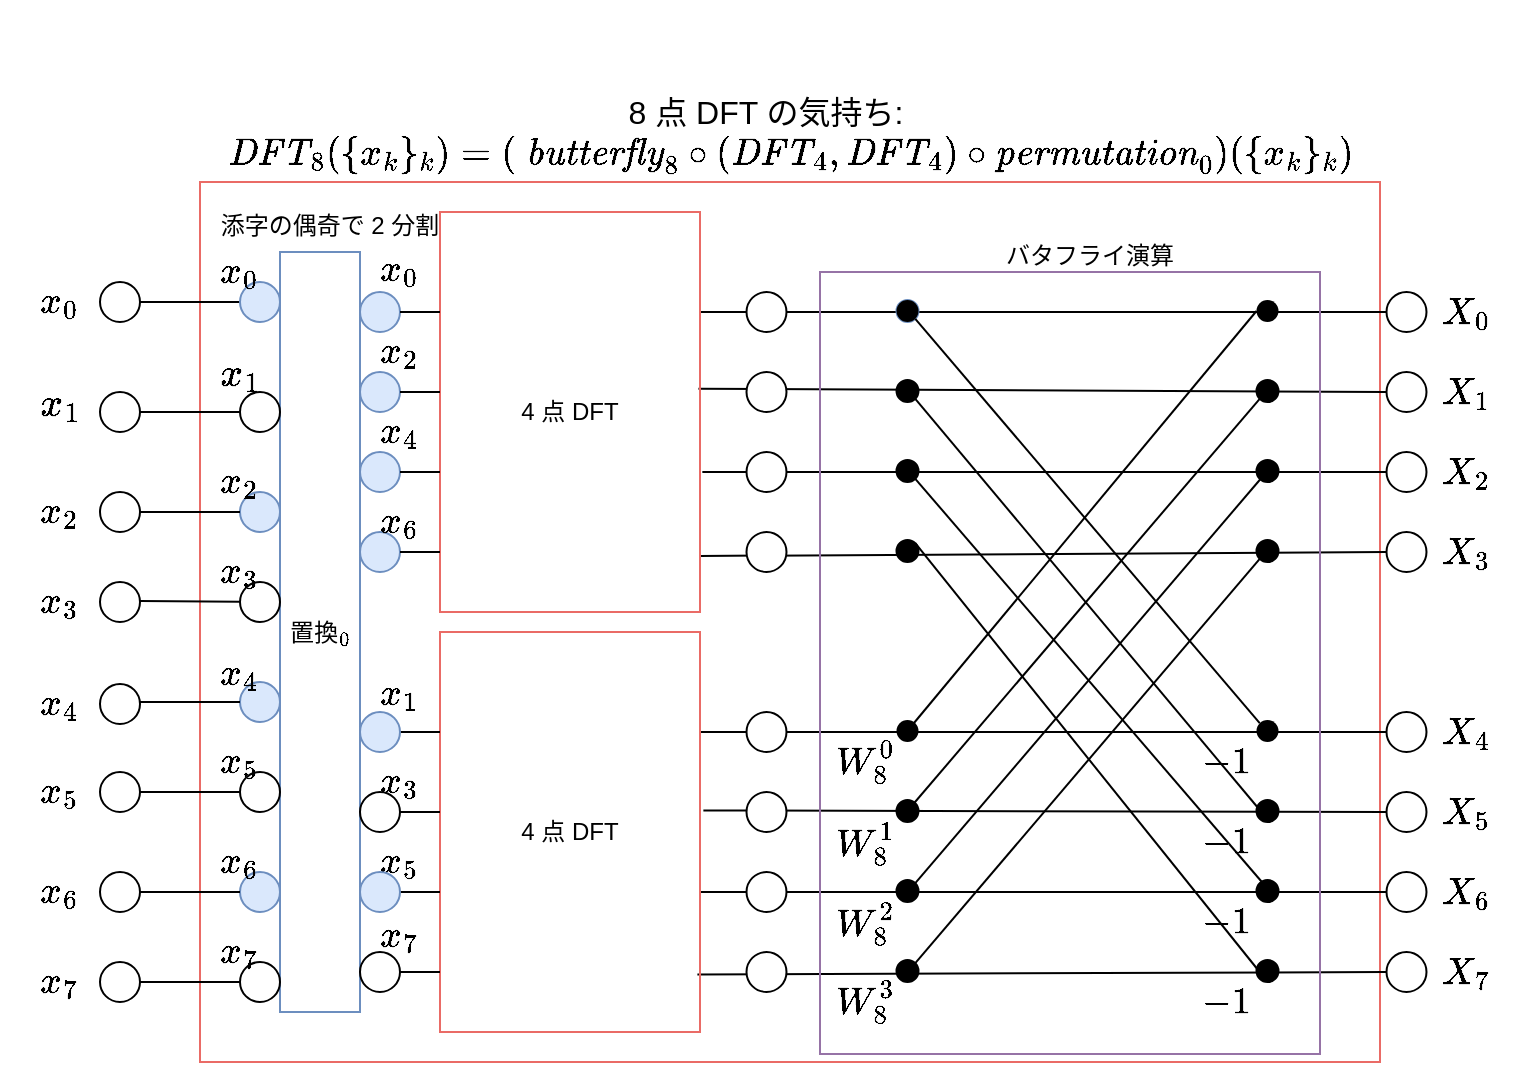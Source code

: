 <mxfile version="24.2.5" type="device">
  <diagram name="Page-1" id="4Ylcxh_aXTkbXbBuXBTT">
    <mxGraphModel dx="1770" dy="1067" grid="1" gridSize="10" guides="1" tooltips="1" connect="1" arrows="1" fold="1" page="1" pageScale="1" pageWidth="850" pageHeight="1100" math="1" shadow="0">
      <root>
        <mxCell id="0" />
        <mxCell id="1" parent="0" />
        <mxCell id="dvD0Abc87riAn_uQM0Sn-1" value="" style="rounded=0;whiteSpace=wrap;html=1;fillColor=none;strokeColor=#EA6B66;" parent="1" vertex="1">
          <mxGeometry x="190" y="260" width="590" height="440" as="geometry" />
        </mxCell>
        <mxCell id="kW-a0Cstb3fpqHScpxs_-1" value="`置換_0`" style="rounded=0;whiteSpace=wrap;html=1;fillColor=none;strokeColor=#6c8ebf;" parent="1" vertex="1">
          <mxGeometry x="230" y="295" width="40" height="380" as="geometry" />
        </mxCell>
        <mxCell id="dvD0Abc87riAn_uQM0Sn-2" value="" style="ellipse;whiteSpace=wrap;html=1;aspect=fixed;" parent="1" vertex="1">
          <mxGeometry x="783.25" y="315" width="20" height="20" as="geometry" />
        </mxCell>
        <mxCell id="dvD0Abc87riAn_uQM0Sn-3" value="" style="ellipse;whiteSpace=wrap;html=1;aspect=fixed;" parent="1" vertex="1">
          <mxGeometry x="783.25" y="355" width="20" height="20" as="geometry" />
        </mxCell>
        <mxCell id="dvD0Abc87riAn_uQM0Sn-4" value="" style="ellipse;whiteSpace=wrap;html=1;aspect=fixed;" parent="1" vertex="1">
          <mxGeometry x="783.25" y="395" width="20" height="20" as="geometry" />
        </mxCell>
        <mxCell id="dvD0Abc87riAn_uQM0Sn-5" value="" style="ellipse;whiteSpace=wrap;html=1;aspect=fixed;" parent="1" vertex="1">
          <mxGeometry x="783.25" y="435" width="20" height="20" as="geometry" />
        </mxCell>
        <mxCell id="dvD0Abc87riAn_uQM0Sn-6" value="`X_0`" style="text;html=1;align=center;verticalAlign=middle;whiteSpace=wrap;rounded=0;fontSize=16;" parent="1" vertex="1">
          <mxGeometry x="793.25" y="310" width="60" height="30" as="geometry" />
        </mxCell>
        <mxCell id="dvD0Abc87riAn_uQM0Sn-7" value="`X_1`" style="text;html=1;align=center;verticalAlign=middle;whiteSpace=wrap;rounded=0;fontSize=16;" parent="1" vertex="1">
          <mxGeometry x="793.25" y="350" width="60" height="30" as="geometry" />
        </mxCell>
        <mxCell id="dvD0Abc87riAn_uQM0Sn-8" value="`X_2`" style="text;html=1;align=center;verticalAlign=middle;whiteSpace=wrap;rounded=0;fontSize=16;" parent="1" vertex="1">
          <mxGeometry x="793.25" y="390" width="60" height="30" as="geometry" />
        </mxCell>
        <mxCell id="dvD0Abc87riAn_uQM0Sn-9" value="`X_3`" style="text;html=1;align=center;verticalAlign=middle;whiteSpace=wrap;rounded=0;fontSize=16;" parent="1" vertex="1">
          <mxGeometry x="793.25" y="430" width="60" height="30" as="geometry" />
        </mxCell>
        <mxCell id="dvD0Abc87riAn_uQM0Sn-10" value="" style="endArrow=none;html=1;rounded=0;exitX=1;exitY=0.25;exitDx=0;exitDy=0;entryX=0;entryY=0.5;entryDx=0;entryDy=0;" parent="1" source="dvD0Abc87riAn_uQM0Sn-22" target="dvD0Abc87riAn_uQM0Sn-2" edge="1">
          <mxGeometry width="50" height="50" relative="1" as="geometry">
            <mxPoint x="307" y="325" as="sourcePoint" />
            <mxPoint x="253.25" y="505" as="targetPoint" />
          </mxGeometry>
        </mxCell>
        <mxCell id="dvD0Abc87riAn_uQM0Sn-11" value="" style="endArrow=none;html=1;rounded=0;exitX=0.994;exitY=0.442;exitDx=0;exitDy=0;entryX=0;entryY=0.5;entryDx=0;entryDy=0;exitPerimeter=0;" parent="1" source="dvD0Abc87riAn_uQM0Sn-22" target="dvD0Abc87riAn_uQM0Sn-3" edge="1">
          <mxGeometry width="50" height="50" relative="1" as="geometry">
            <mxPoint x="307" y="365" as="sourcePoint" />
            <mxPoint x="659.25" y="364.5" as="targetPoint" />
          </mxGeometry>
        </mxCell>
        <mxCell id="dvD0Abc87riAn_uQM0Sn-12" value="" style="endArrow=none;html=1;rounded=0;exitX=1.009;exitY=0.65;exitDx=0;exitDy=0;entryX=0;entryY=0.5;entryDx=0;entryDy=0;exitPerimeter=0;" parent="1" source="dvD0Abc87riAn_uQM0Sn-22" target="dvD0Abc87riAn_uQM0Sn-4" edge="1">
          <mxGeometry width="50" height="50" relative="1" as="geometry">
            <mxPoint x="510.0" y="405" as="sourcePoint" />
            <mxPoint x="926" y="404.5" as="targetPoint" />
          </mxGeometry>
        </mxCell>
        <mxCell id="dvD0Abc87riAn_uQM0Sn-13" value="" style="endArrow=none;html=1;rounded=0;exitX=0.997;exitY=0.86;exitDx=0;exitDy=0;entryX=0;entryY=0.5;entryDx=0;entryDy=0;exitPerimeter=0;" parent="1" source="dvD0Abc87riAn_uQM0Sn-22" target="dvD0Abc87riAn_uQM0Sn-5" edge="1">
          <mxGeometry width="50" height="50" relative="1" as="geometry">
            <mxPoint x="510.0" y="445" as="sourcePoint" />
            <mxPoint x="926" y="444.5" as="targetPoint" />
          </mxGeometry>
        </mxCell>
        <mxCell id="dvD0Abc87riAn_uQM0Sn-14" value="" style="ellipse;whiteSpace=wrap;html=1;aspect=fixed;fillColor=#000000;" parent="1" vertex="1">
          <mxGeometry x="538.25" y="439" width="11" height="11" as="geometry" />
        </mxCell>
        <mxCell id="dvD0Abc87riAn_uQM0Sn-15" value="" style="ellipse;whiteSpace=wrap;html=1;aspect=fixed;fillColor=#000000;" parent="1" vertex="1">
          <mxGeometry x="538.25" y="399" width="11" height="11" as="geometry" />
        </mxCell>
        <mxCell id="dvD0Abc87riAn_uQM0Sn-16" value="" style="ellipse;whiteSpace=wrap;html=1;aspect=fixed;fillColor=#000000;" parent="1" vertex="1">
          <mxGeometry x="538.25" y="359" width="11" height="11" as="geometry" />
        </mxCell>
        <mxCell id="dvD0Abc87riAn_uQM0Sn-17" value="" style="ellipse;whiteSpace=wrap;html=1;aspect=fixed;fillColor=#dae8fc;strokeColor=#6c8ebf;" parent="1" vertex="1">
          <mxGeometry x="538.25" y="319" width="11" height="11" as="geometry" />
        </mxCell>
        <mxCell id="dvD0Abc87riAn_uQM0Sn-18" value="" style="ellipse;whiteSpace=wrap;html=1;aspect=fixed;fillColor=#000000;" parent="1" vertex="1">
          <mxGeometry x="718.25" y="439" width="11" height="11" as="geometry" />
        </mxCell>
        <mxCell id="dvD0Abc87riAn_uQM0Sn-19" value="" style="ellipse;whiteSpace=wrap;html=1;aspect=fixed;fillColor=#000000;" parent="1" vertex="1">
          <mxGeometry x="718.25" y="399" width="11" height="11" as="geometry" />
        </mxCell>
        <mxCell id="dvD0Abc87riAn_uQM0Sn-20" value="" style="ellipse;whiteSpace=wrap;html=1;aspect=fixed;fillColor=#000000;" parent="1" vertex="1">
          <mxGeometry x="718.25" y="359" width="11" height="11" as="geometry" />
        </mxCell>
        <mxCell id="dvD0Abc87riAn_uQM0Sn-21" value="" style="ellipse;whiteSpace=wrap;html=1;aspect=fixed;fillColor=#000000;strokeColor=none;" parent="1" vertex="1">
          <mxGeometry x="718.25" y="319" width="11" height="11" as="geometry" />
        </mxCell>
        <mxCell id="dvD0Abc87riAn_uQM0Sn-22" value="4 点 DFT" style="rounded=0;whiteSpace=wrap;html=1;fillColor=none;strokeColor=#EA6B66;" parent="1" vertex="1">
          <mxGeometry x="310" y="275" width="130" height="200" as="geometry" />
        </mxCell>
        <mxCell id="dvD0Abc87riAn_uQM0Sn-23" value="" style="ellipse;whiteSpace=wrap;html=1;aspect=fixed;" parent="1" vertex="1">
          <mxGeometry x="783.25" y="525" width="20" height="20" as="geometry" />
        </mxCell>
        <mxCell id="dvD0Abc87riAn_uQM0Sn-24" value="" style="ellipse;whiteSpace=wrap;html=1;aspect=fixed;" parent="1" vertex="1">
          <mxGeometry x="783.25" y="565" width="20" height="20" as="geometry" />
        </mxCell>
        <mxCell id="dvD0Abc87riAn_uQM0Sn-25" value="" style="ellipse;whiteSpace=wrap;html=1;aspect=fixed;" parent="1" vertex="1">
          <mxGeometry x="783.25" y="605" width="20" height="20" as="geometry" />
        </mxCell>
        <mxCell id="dvD0Abc87riAn_uQM0Sn-26" value="" style="ellipse;whiteSpace=wrap;html=1;aspect=fixed;" parent="1" vertex="1">
          <mxGeometry x="783.25" y="645" width="20" height="20" as="geometry" />
        </mxCell>
        <mxCell id="dvD0Abc87riAn_uQM0Sn-27" value="`X_4`" style="text;html=1;align=center;verticalAlign=middle;whiteSpace=wrap;rounded=0;fontSize=16;" parent="1" vertex="1">
          <mxGeometry x="793.25" y="520" width="60" height="30" as="geometry" />
        </mxCell>
        <mxCell id="dvD0Abc87riAn_uQM0Sn-28" value="`X_5`" style="text;html=1;align=center;verticalAlign=middle;whiteSpace=wrap;rounded=0;fontSize=16;" parent="1" vertex="1">
          <mxGeometry x="793.25" y="560" width="60" height="30" as="geometry" />
        </mxCell>
        <mxCell id="dvD0Abc87riAn_uQM0Sn-29" value="`X_6`" style="text;html=1;align=center;verticalAlign=middle;whiteSpace=wrap;rounded=0;fontSize=16;" parent="1" vertex="1">
          <mxGeometry x="793.25" y="600" width="60" height="30" as="geometry" />
        </mxCell>
        <mxCell id="dvD0Abc87riAn_uQM0Sn-30" value="`X_7`" style="text;html=1;align=center;verticalAlign=middle;whiteSpace=wrap;rounded=0;fontSize=16;" parent="1" vertex="1">
          <mxGeometry x="793.25" y="640" width="60" height="30" as="geometry" />
        </mxCell>
        <mxCell id="dvD0Abc87riAn_uQM0Sn-31" value="" style="ellipse;whiteSpace=wrap;html=1;aspect=fixed;fillColor=#000000;" parent="1" vertex="1">
          <mxGeometry x="538.25" y="649" width="11" height="11" as="geometry" />
        </mxCell>
        <mxCell id="dvD0Abc87riAn_uQM0Sn-32" value="" style="ellipse;whiteSpace=wrap;html=1;aspect=fixed;fillColor=#000000;" parent="1" vertex="1">
          <mxGeometry x="538.25" y="609" width="11" height="11" as="geometry" />
        </mxCell>
        <mxCell id="dvD0Abc87riAn_uQM0Sn-33" value="" style="ellipse;whiteSpace=wrap;html=1;aspect=fixed;fillColor=#000000;" parent="1" vertex="1">
          <mxGeometry x="538.25" y="569" width="11" height="11" as="geometry" />
        </mxCell>
        <mxCell id="dvD0Abc87riAn_uQM0Sn-34" value="" style="ellipse;whiteSpace=wrap;html=1;aspect=fixed;fillColor=#000000;strokeColor=none;" parent="1" vertex="1">
          <mxGeometry x="538.25" y="529" width="11" height="11" as="geometry" />
        </mxCell>
        <mxCell id="dvD0Abc87riAn_uQM0Sn-35" value="" style="ellipse;whiteSpace=wrap;html=1;aspect=fixed;fillColor=#000000;" parent="1" vertex="1">
          <mxGeometry x="718.25" y="649" width="11" height="11" as="geometry" />
        </mxCell>
        <mxCell id="dvD0Abc87riAn_uQM0Sn-36" value="" style="ellipse;whiteSpace=wrap;html=1;aspect=fixed;fillColor=#000000;" parent="1" vertex="1">
          <mxGeometry x="718.25" y="609" width="11" height="11" as="geometry" />
        </mxCell>
        <mxCell id="dvD0Abc87riAn_uQM0Sn-37" value="" style="ellipse;whiteSpace=wrap;html=1;aspect=fixed;fillColor=#000000;" parent="1" vertex="1">
          <mxGeometry x="718.25" y="569" width="11" height="11" as="geometry" />
        </mxCell>
        <mxCell id="dvD0Abc87riAn_uQM0Sn-38" value="" style="ellipse;whiteSpace=wrap;html=1;aspect=fixed;fillColor=#000000;strokeColor=none;" parent="1" vertex="1">
          <mxGeometry x="718.25" y="529" width="11" height="11" as="geometry" />
        </mxCell>
        <mxCell id="dvD0Abc87riAn_uQM0Sn-39" value="" style="endArrow=none;html=1;rounded=0;entryX=0;entryY=1;entryDx=0;entryDy=0;" parent="1" target="dvD0Abc87riAn_uQM0Sn-20" edge="1">
          <mxGeometry width="50" height="50" relative="1" as="geometry">
            <mxPoint x="543.25" y="575" as="sourcePoint" />
            <mxPoint x="725.18" y="374.93" as="targetPoint" />
          </mxGeometry>
        </mxCell>
        <mxCell id="dvD0Abc87riAn_uQM0Sn-40" value="" style="endArrow=none;html=1;rounded=0;exitX=1;exitY=0;exitDx=0;exitDy=0;" parent="1" source="dvD0Abc87riAn_uQM0Sn-32" edge="1">
          <mxGeometry width="50" height="50" relative="1" as="geometry">
            <mxPoint x="559.25" y="621" as="sourcePoint" />
            <mxPoint x="723.25" y="405" as="targetPoint" />
          </mxGeometry>
        </mxCell>
        <mxCell id="dvD0Abc87riAn_uQM0Sn-41" value="" style="endArrow=none;html=1;rounded=0;exitX=1;exitY=0;exitDx=0;exitDy=0;entryX=0;entryY=1;entryDx=0;entryDy=0;" parent="1" source="dvD0Abc87riAn_uQM0Sn-31" target="dvD0Abc87riAn_uQM0Sn-18" edge="1">
          <mxGeometry width="50" height="50" relative="1" as="geometry">
            <mxPoint x="559.25" y="661" as="sourcePoint" />
            <mxPoint x="725.25" y="455" as="targetPoint" />
          </mxGeometry>
        </mxCell>
        <mxCell id="dvD0Abc87riAn_uQM0Sn-42" value="" style="endArrow=none;html=1;rounded=0;exitX=0;exitY=0;exitDx=0;exitDy=0;entryX=1;entryY=1;entryDx=0;entryDy=0;fillColor=#e1d5e7;strokeColor=default;" parent="1" source="dvD0Abc87riAn_uQM0Sn-38" target="dvD0Abc87riAn_uQM0Sn-17" edge="1">
          <mxGeometry width="50" height="50" relative="1" as="geometry">
            <mxPoint x="599.25" y="535" as="sourcePoint" />
            <mxPoint x="559.25" y="325" as="targetPoint" />
          </mxGeometry>
        </mxCell>
        <mxCell id="dvD0Abc87riAn_uQM0Sn-43" value="" style="endArrow=none;html=1;rounded=0;exitX=0;exitY=0;exitDx=0;exitDy=0;entryX=1;entryY=1;entryDx=0;entryDy=0;" parent="1" target="dvD0Abc87riAn_uQM0Sn-16" edge="1">
          <mxGeometry width="50" height="50" relative="1" as="geometry">
            <mxPoint x="723.25" y="578" as="sourcePoint" />
            <mxPoint x="557.25" y="372" as="targetPoint" />
          </mxGeometry>
        </mxCell>
        <mxCell id="dvD0Abc87riAn_uQM0Sn-44" value="" style="endArrow=none;html=1;rounded=0;exitX=0;exitY=0;exitDx=0;exitDy=0;entryX=1;entryY=1;entryDx=0;entryDy=0;" parent="1" target="dvD0Abc87riAn_uQM0Sn-15" edge="1">
          <mxGeometry width="50" height="50" relative="1" as="geometry">
            <mxPoint x="725.25" y="615" as="sourcePoint" />
            <mxPoint x="559.25" y="409" as="targetPoint" />
          </mxGeometry>
        </mxCell>
        <mxCell id="dvD0Abc87riAn_uQM0Sn-45" value="" style="endArrow=none;html=1;rounded=0;exitX=0;exitY=0;exitDx=0;exitDy=0;entryX=1;entryY=0;entryDx=0;entryDy=0;" parent="1" target="dvD0Abc87riAn_uQM0Sn-14" edge="1">
          <mxGeometry width="50" height="50" relative="1" as="geometry">
            <mxPoint x="722.25" y="658" as="sourcePoint" />
            <mxPoint x="556.25" y="452" as="targetPoint" />
          </mxGeometry>
        </mxCell>
        <mxCell id="dvD0Abc87riAn_uQM0Sn-46" value="`W_8^0`" style="text;html=1;align=center;verticalAlign=middle;whiteSpace=wrap;rounded=0;fontSize=16;rotation=0;" parent="1" vertex="1">
          <mxGeometry x="493.25" y="535" width="60" height="30" as="geometry" />
        </mxCell>
        <mxCell id="dvD0Abc87riAn_uQM0Sn-47" value="`W_8^1`" style="text;html=1;align=center;verticalAlign=middle;whiteSpace=wrap;rounded=0;fontSize=16;" parent="1" vertex="1">
          <mxGeometry x="493.25" y="575" width="60" height="30" as="geometry" />
        </mxCell>
        <mxCell id="dvD0Abc87riAn_uQM0Sn-48" value="`W_8^2`" style="text;html=1;align=center;verticalAlign=middle;whiteSpace=wrap;rounded=0;fontSize=16;" parent="1" vertex="1">
          <mxGeometry x="493.25" y="615" width="60" height="30" as="geometry" />
        </mxCell>
        <mxCell id="dvD0Abc87riAn_uQM0Sn-49" value="`W_8^3`" style="text;html=1;align=center;verticalAlign=middle;whiteSpace=wrap;rounded=0;fontSize=16;" parent="1" vertex="1">
          <mxGeometry x="493.25" y="655" width="60" height="30" as="geometry" />
        </mxCell>
        <mxCell id="dvD0Abc87riAn_uQM0Sn-50" value="" style="ellipse;whiteSpace=wrap;html=1;aspect=fixed;" parent="1" vertex="1">
          <mxGeometry x="140" y="310" width="20" height="20" as="geometry" />
        </mxCell>
        <mxCell id="dvD0Abc87riAn_uQM0Sn-51" value="" style="ellipse;whiteSpace=wrap;html=1;aspect=fixed;" parent="1" vertex="1">
          <mxGeometry x="140" y="365" width="20" height="20" as="geometry" />
        </mxCell>
        <mxCell id="dvD0Abc87riAn_uQM0Sn-52" value="" style="ellipse;whiteSpace=wrap;html=1;aspect=fixed;" parent="1" vertex="1">
          <mxGeometry x="140" y="415" width="20" height="20" as="geometry" />
        </mxCell>
        <mxCell id="dvD0Abc87riAn_uQM0Sn-53" value="" style="ellipse;whiteSpace=wrap;html=1;aspect=fixed;" parent="1" vertex="1">
          <mxGeometry x="140" y="460" width="20" height="20" as="geometry" />
        </mxCell>
        <mxCell id="dvD0Abc87riAn_uQM0Sn-54" value="`x_0`" style="text;html=1;align=center;verticalAlign=middle;whiteSpace=wrap;rounded=0;fontSize=16;" parent="1" vertex="1">
          <mxGeometry x="90" y="305" width="60" height="30" as="geometry" />
        </mxCell>
        <mxCell id="dvD0Abc87riAn_uQM0Sn-55" value="&lt;sup style=&quot;font-size: 17px;&quot;&gt;`x_1`&lt;/sup&gt;" style="text;html=1;align=center;verticalAlign=middle;whiteSpace=wrap;rounded=0;fontSize=17;" parent="1" vertex="1">
          <mxGeometry x="90" y="360" width="60" height="30" as="geometry" />
        </mxCell>
        <mxCell id="dvD0Abc87riAn_uQM0Sn-56" value="`x_2`" style="text;html=1;align=center;verticalAlign=middle;whiteSpace=wrap;rounded=0;fontSize=16;" parent="1" vertex="1">
          <mxGeometry x="90" y="410" width="60" height="30" as="geometry" />
        </mxCell>
        <mxCell id="dvD0Abc87riAn_uQM0Sn-57" value="`x_3`" style="text;html=1;align=center;verticalAlign=middle;whiteSpace=wrap;rounded=0;fontSize=16;" parent="1" vertex="1">
          <mxGeometry x="90" y="455" width="60" height="30" as="geometry" />
        </mxCell>
        <mxCell id="dvD0Abc87riAn_uQM0Sn-58" value="" style="ellipse;whiteSpace=wrap;html=1;aspect=fixed;" parent="1" vertex="1">
          <mxGeometry x="140" y="511" width="20" height="20" as="geometry" />
        </mxCell>
        <mxCell id="dvD0Abc87riAn_uQM0Sn-59" value="" style="ellipse;whiteSpace=wrap;html=1;aspect=fixed;" parent="1" vertex="1">
          <mxGeometry x="140" y="555" width="20" height="20" as="geometry" />
        </mxCell>
        <mxCell id="dvD0Abc87riAn_uQM0Sn-60" value="" style="ellipse;whiteSpace=wrap;html=1;aspect=fixed;" parent="1" vertex="1">
          <mxGeometry x="140" y="605" width="20" height="20" as="geometry" />
        </mxCell>
        <mxCell id="dvD0Abc87riAn_uQM0Sn-61" value="" style="ellipse;whiteSpace=wrap;html=1;aspect=fixed;" parent="1" vertex="1">
          <mxGeometry x="140" y="650" width="20" height="20" as="geometry" />
        </mxCell>
        <mxCell id="dvD0Abc87riAn_uQM0Sn-62" value="`x_4`" style="text;html=1;align=center;verticalAlign=middle;whiteSpace=wrap;rounded=0;fontSize=16;" parent="1" vertex="1">
          <mxGeometry x="90" y="506" width="60" height="30" as="geometry" />
        </mxCell>
        <mxCell id="dvD0Abc87riAn_uQM0Sn-63" value="`x_5`" style="text;html=1;align=center;verticalAlign=middle;whiteSpace=wrap;rounded=0;fontSize=16;" parent="1" vertex="1">
          <mxGeometry x="90" y="550" width="60" height="30" as="geometry" />
        </mxCell>
        <mxCell id="dvD0Abc87riAn_uQM0Sn-64" value="`x_6`" style="text;html=1;align=center;verticalAlign=middle;whiteSpace=wrap;rounded=0;fontSize=16;" parent="1" vertex="1">
          <mxGeometry x="90" y="600" width="60" height="30" as="geometry" />
        </mxCell>
        <mxCell id="dvD0Abc87riAn_uQM0Sn-65" value="`x_7`" style="text;html=1;align=center;verticalAlign=middle;whiteSpace=wrap;rounded=0;fontSize=16;" parent="1" vertex="1">
          <mxGeometry x="90" y="645" width="60" height="30" as="geometry" />
        </mxCell>
        <mxCell id="dvD0Abc87riAn_uQM0Sn-66" value="" style="endArrow=none;html=1;rounded=0;entryX=0;entryY=0.5;entryDx=0;entryDy=0;" parent="1" target="dvD0Abc87riAn_uQM0Sn-67" edge="1">
          <mxGeometry width="50" height="50" relative="1" as="geometry">
            <mxPoint x="160" y="320" as="sourcePoint" />
            <mxPoint x="230" y="320" as="targetPoint" />
          </mxGeometry>
        </mxCell>
        <mxCell id="dvD0Abc87riAn_uQM0Sn-67" value="" style="ellipse;whiteSpace=wrap;html=1;aspect=fixed;fillColor=#dae8fc;strokeColor=#6c8ebf;" parent="1" vertex="1">
          <mxGeometry x="210" y="310" width="20" height="20" as="geometry" />
        </mxCell>
        <mxCell id="dvD0Abc87riAn_uQM0Sn-68" value="" style="ellipse;whiteSpace=wrap;html=1;aspect=fixed;" parent="1" vertex="1">
          <mxGeometry x="210" y="365" width="20" height="20" as="geometry" />
        </mxCell>
        <mxCell id="dvD0Abc87riAn_uQM0Sn-69" value="" style="ellipse;whiteSpace=wrap;html=1;aspect=fixed;fillColor=#dae8fc;strokeColor=#6c8ebf;" parent="1" vertex="1">
          <mxGeometry x="210" y="415" width="20" height="20" as="geometry" />
        </mxCell>
        <mxCell id="dvD0Abc87riAn_uQM0Sn-70" value="" style="ellipse;whiteSpace=wrap;html=1;aspect=fixed;fillColor=#dae8fc;strokeColor=#6c8ebf;" parent="1" vertex="1">
          <mxGeometry x="210" y="510" width="20" height="20" as="geometry" />
        </mxCell>
        <mxCell id="dvD0Abc87riAn_uQM0Sn-71" value="" style="ellipse;whiteSpace=wrap;html=1;aspect=fixed;" parent="1" vertex="1">
          <mxGeometry x="210" y="555" width="20" height="20" as="geometry" />
        </mxCell>
        <mxCell id="dvD0Abc87riAn_uQM0Sn-72" value="" style="ellipse;whiteSpace=wrap;html=1;aspect=fixed;fillColor=#dae8fc;strokeColor=#6c8ebf;" parent="1" vertex="1">
          <mxGeometry x="210" y="605" width="20" height="20" as="geometry" />
        </mxCell>
        <mxCell id="dvD0Abc87riAn_uQM0Sn-73" value="" style="ellipse;whiteSpace=wrap;html=1;aspect=fixed;" parent="1" vertex="1">
          <mxGeometry x="210" y="650" width="20" height="20" as="geometry" />
        </mxCell>
        <mxCell id="dvD0Abc87riAn_uQM0Sn-74" value="" style="endArrow=none;html=1;rounded=0;" parent="1" edge="1">
          <mxGeometry width="50" height="50" relative="1" as="geometry">
            <mxPoint x="160" y="375" as="sourcePoint" />
            <mxPoint x="210" y="375" as="targetPoint" />
          </mxGeometry>
        </mxCell>
        <mxCell id="dvD0Abc87riAn_uQM0Sn-75" value="" style="endArrow=none;html=1;rounded=0;entryX=0;entryY=0.5;entryDx=0;entryDy=0;" parent="1" target="dvD0Abc87riAn_uQM0Sn-70" edge="1">
          <mxGeometry width="50" height="50" relative="1" as="geometry">
            <mxPoint x="160" y="520" as="sourcePoint" />
            <mxPoint x="230" y="520" as="targetPoint" />
          </mxGeometry>
        </mxCell>
        <mxCell id="dvD0Abc87riAn_uQM0Sn-76" value="" style="endArrow=none;html=1;rounded=0;entryX=0;entryY=0.5;entryDx=0;entryDy=0;exitX=1;exitY=0.5;exitDx=0;exitDy=0;" parent="1" source="dvD0Abc87riAn_uQM0Sn-59" target="dvD0Abc87riAn_uQM0Sn-71" edge="1">
          <mxGeometry width="50" height="50" relative="1" as="geometry">
            <mxPoint x="160" y="564" as="sourcePoint" />
            <mxPoint x="230" y="564" as="targetPoint" />
          </mxGeometry>
        </mxCell>
        <mxCell id="dvD0Abc87riAn_uQM0Sn-77" value="" style="endArrow=none;html=1;rounded=0;entryX=0;entryY=0.5;entryDx=0;entryDy=0;exitX=1;exitY=0.5;exitDx=0;exitDy=0;" parent="1" source="dvD0Abc87riAn_uQM0Sn-60" target="dvD0Abc87riAn_uQM0Sn-72" edge="1">
          <mxGeometry width="50" height="50" relative="1" as="geometry">
            <mxPoint x="160" y="614.5" as="sourcePoint" />
            <mxPoint x="230" y="614.5" as="targetPoint" />
          </mxGeometry>
        </mxCell>
        <mxCell id="dvD0Abc87riAn_uQM0Sn-78" value="" style="endArrow=none;html=1;rounded=0;entryX=0;entryY=0.5;entryDx=0;entryDy=0;" parent="1" target="dvD0Abc87riAn_uQM0Sn-73" edge="1">
          <mxGeometry width="50" height="50" relative="1" as="geometry">
            <mxPoint x="160" y="660" as="sourcePoint" />
            <mxPoint x="200" y="660" as="targetPoint" />
          </mxGeometry>
        </mxCell>
        <mxCell id="dvD0Abc87riAn_uQM0Sn-79" value="" style="endArrow=none;html=1;rounded=0;entryX=0;entryY=0.5;entryDx=0;entryDy=0;exitX=1;exitY=0.5;exitDx=0;exitDy=0;exitPerimeter=0;" parent="1" source="dvD0Abc87riAn_uQM0Sn-52" target="dvD0Abc87riAn_uQM0Sn-69" edge="1">
          <mxGeometry width="50" height="50" relative="1" as="geometry">
            <mxPoint x="160" y="420" as="sourcePoint" />
            <mxPoint x="290" y="581.76" as="targetPoint" />
          </mxGeometry>
        </mxCell>
        <mxCell id="dvD0Abc87riAn_uQM0Sn-80" value="" style="ellipse;whiteSpace=wrap;html=1;aspect=fixed;fillColor=#000000;strokeColor=none;" parent="1" vertex="1">
          <mxGeometry x="538.25" y="319" width="11" height="11" as="geometry" />
        </mxCell>
        <mxCell id="dvD0Abc87riAn_uQM0Sn-81" value="" style="endArrow=none;html=1;rounded=0;entryX=0;entryY=0.5;entryDx=0;entryDy=0;fillColor=#e1d5e7;strokeColor=default;" parent="1" target="dvD0Abc87riAn_uQM0Sn-21" edge="1">
          <mxGeometry width="50" height="50" relative="1" as="geometry">
            <mxPoint x="543.25" y="535" as="sourcePoint" />
            <mxPoint x="722.25" y="332" as="targetPoint" />
          </mxGeometry>
        </mxCell>
        <mxCell id="dvD0Abc87riAn_uQM0Sn-82" value="&lt;span style=&quot;white-space: pre;&quot;&gt;&#x9;&lt;/span&gt;$$\mathit{DFT}_8(\{x_k\}_k) = (\ \mathit{butterfly}_8&amp;nbsp;\circ (\mathit{DFT}_4, \mathit{DFT}_4) \circ \mathit{permutation}_0) (\{x_k\}_k)$$" style="text;html=1;align=center;verticalAlign=middle;whiteSpace=wrap;rounded=0;fontSize=16;" parent="1" vertex="1">
          <mxGeometry x="410" y="206" width="150" height="60" as="geometry" />
        </mxCell>
        <mxCell id="dvD0Abc87riAn_uQM0Sn-83" value="" style="ellipse;whiteSpace=wrap;html=1;aspect=fixed;fillColor=#dae8fc;strokeColor=#6c8ebf;" parent="1" vertex="1">
          <mxGeometry x="270" y="315" width="20" height="20" as="geometry" />
        </mxCell>
        <mxCell id="dvD0Abc87riAn_uQM0Sn-84" value="" style="ellipse;whiteSpace=wrap;html=1;aspect=fixed;fillColor=#dae8fc;strokeColor=#6c8ebf;" parent="1" vertex="1">
          <mxGeometry x="270" y="355" width="20" height="20" as="geometry" />
        </mxCell>
        <mxCell id="dvD0Abc87riAn_uQM0Sn-85" value="`x_4`" style="text;html=1;align=center;verticalAlign=middle;whiteSpace=wrap;rounded=0;fontSize=16;" parent="1" vertex="1">
          <mxGeometry x="260" y="370" width="60" height="30" as="geometry" />
        </mxCell>
        <mxCell id="dvD0Abc87riAn_uQM0Sn-86" value="`x_0`" style="text;html=1;align=center;verticalAlign=middle;whiteSpace=wrap;rounded=0;fontSize=16;" parent="1" vertex="1">
          <mxGeometry x="260" y="289" width="60" height="30" as="geometry" />
        </mxCell>
        <mxCell id="dvD0Abc87riAn_uQM0Sn-87" value="" style="ellipse;whiteSpace=wrap;html=1;aspect=fixed;fillColor=#dae8fc;strokeColor=#6c8ebf;" parent="1" vertex="1">
          <mxGeometry x="270" y="395" width="20" height="20" as="geometry" />
        </mxCell>
        <mxCell id="dvD0Abc87riAn_uQM0Sn-88" value="" style="ellipse;whiteSpace=wrap;html=1;aspect=fixed;fillColor=#dae8fc;strokeColor=#6c8ebf;" parent="1" vertex="1">
          <mxGeometry x="270" y="435" width="20" height="20" as="geometry" />
        </mxCell>
        <mxCell id="dvD0Abc87riAn_uQM0Sn-89" value="`x_2`" style="text;html=1;align=center;verticalAlign=middle;whiteSpace=wrap;rounded=0;fontSize=16;" parent="1" vertex="1">
          <mxGeometry x="260" y="330" width="60" height="30" as="geometry" />
        </mxCell>
        <mxCell id="dvD0Abc87riAn_uQM0Sn-90" value="" style="endArrow=none;html=1;rounded=0;" parent="1" target="dvD0Abc87riAn_uQM0Sn-91" edge="1">
          <mxGeometry width="50" height="50" relative="1" as="geometry">
            <mxPoint x="160" y="469.5" as="sourcePoint" />
            <mxPoint x="230" y="469.5" as="targetPoint" />
          </mxGeometry>
        </mxCell>
        <mxCell id="dvD0Abc87riAn_uQM0Sn-91" value="" style="ellipse;whiteSpace=wrap;html=1;aspect=fixed;" parent="1" vertex="1">
          <mxGeometry x="210" y="460" width="20" height="20" as="geometry" />
        </mxCell>
        <mxCell id="dvD0Abc87riAn_uQM0Sn-92" value="`x_6`" style="text;html=1;align=center;verticalAlign=middle;whiteSpace=wrap;rounded=0;fontSize=16;" parent="1" vertex="1">
          <mxGeometry x="260" y="415" width="60" height="30" as="geometry" />
        </mxCell>
        <mxCell id="dvD0Abc87riAn_uQM0Sn-98" value="" style="endArrow=none;html=1;rounded=0;exitX=1;exitY=0.5;exitDx=0;exitDy=0;entryX=0;entryY=0.25;entryDx=0;entryDy=0;" parent="1" source="dvD0Abc87riAn_uQM0Sn-83" target="dvD0Abc87riAn_uQM0Sn-22" edge="1">
          <mxGeometry width="50" height="50" relative="1" as="geometry">
            <mxPoint x="344.78" y="390" as="sourcePoint" />
            <mxPoint x="320" y="325" as="targetPoint" />
            <Array as="points" />
          </mxGeometry>
        </mxCell>
        <mxCell id="dvD0Abc87riAn_uQM0Sn-103" value="`x_5`" style="text;html=1;align=center;verticalAlign=middle;whiteSpace=wrap;rounded=0;fontSize=16;" parent="1" vertex="1">
          <mxGeometry x="260" y="585" width="60" height="30" as="geometry" />
        </mxCell>
        <mxCell id="dvD0Abc87riAn_uQM0Sn-104" value="`x_1`" style="text;html=1;align=center;verticalAlign=middle;whiteSpace=wrap;rounded=0;fontSize=16;" parent="1" vertex="1">
          <mxGeometry x="260" y="501" width="60" height="30" as="geometry" />
        </mxCell>
        <mxCell id="dvD0Abc87riAn_uQM0Sn-105" value="`x_3`" style="text;html=1;align=center;verticalAlign=middle;whiteSpace=wrap;rounded=0;fontSize=16;" parent="1" vertex="1">
          <mxGeometry x="260" y="545" width="60" height="30" as="geometry" />
        </mxCell>
        <mxCell id="dvD0Abc87riAn_uQM0Sn-106" value="`x_7`" style="text;html=1;align=center;verticalAlign=middle;whiteSpace=wrap;rounded=0;fontSize=16;" parent="1" vertex="1">
          <mxGeometry x="260" y="624" width="60" height="25" as="geometry" />
        </mxCell>
        <mxCell id="dvD0Abc87riAn_uQM0Sn-107" value="" style="ellipse;whiteSpace=wrap;html=1;aspect=fixed;" parent="1" vertex="1">
          <mxGeometry x="463.25" y="315" width="20" height="20" as="geometry" />
        </mxCell>
        <mxCell id="dvD0Abc87riAn_uQM0Sn-108" value="" style="ellipse;whiteSpace=wrap;html=1;aspect=fixed;" parent="1" vertex="1">
          <mxGeometry x="463.25" y="355" width="20" height="20" as="geometry" />
        </mxCell>
        <mxCell id="dvD0Abc87riAn_uQM0Sn-109" value="" style="ellipse;whiteSpace=wrap;html=1;aspect=fixed;" parent="1" vertex="1">
          <mxGeometry x="463.25" y="395" width="20" height="20" as="geometry" />
        </mxCell>
        <mxCell id="dvD0Abc87riAn_uQM0Sn-110" value="" style="ellipse;whiteSpace=wrap;html=1;aspect=fixed;" parent="1" vertex="1">
          <mxGeometry x="463.25" y="435" width="20" height="20" as="geometry" />
        </mxCell>
        <mxCell id="dvD0Abc87riAn_uQM0Sn-111" value="" style="endArrow=none;html=1;rounded=0;exitX=1;exitY=0.25;exitDx=0;exitDy=0;entryX=0;entryY=0.5;entryDx=0;entryDy=0;" parent="1" source="dvD0Abc87riAn_uQM0Sn-158" target="dvD0Abc87riAn_uQM0Sn-23" edge="1">
          <mxGeometry width="50" height="50" relative="1" as="geometry">
            <mxPoint x="470" y="534.81" as="sourcePoint" />
            <mxPoint x="926" y="534.81" as="targetPoint" />
          </mxGeometry>
        </mxCell>
        <mxCell id="dvD0Abc87riAn_uQM0Sn-112" value="" style="endArrow=none;html=1;rounded=0;exitX=1.013;exitY=0.446;exitDx=0;exitDy=0;entryX=0;entryY=0.5;entryDx=0;entryDy=0;exitPerimeter=0;" parent="1" source="dvD0Abc87riAn_uQM0Sn-158" target="dvD0Abc87riAn_uQM0Sn-24" edge="1">
          <mxGeometry width="50" height="50" relative="1" as="geometry">
            <mxPoint x="470" y="574.81" as="sourcePoint" />
            <mxPoint x="926" y="574" as="targetPoint" />
          </mxGeometry>
        </mxCell>
        <mxCell id="dvD0Abc87riAn_uQM0Sn-113" value="" style="endArrow=none;html=1;rounded=0;entryX=0;entryY=0.5;entryDx=0;entryDy=0;" parent="1" target="dvD0Abc87riAn_uQM0Sn-25" edge="1">
          <mxGeometry width="50" height="50" relative="1" as="geometry">
            <mxPoint x="440" y="615" as="sourcePoint" />
            <mxPoint x="926" y="614.31" as="targetPoint" />
          </mxGeometry>
        </mxCell>
        <mxCell id="dvD0Abc87riAn_uQM0Sn-114" value="" style="endArrow=none;html=1;rounded=0;exitX=0.99;exitY=0.856;exitDx=0;exitDy=0;entryX=0;entryY=0.5;entryDx=0;entryDy=0;exitPerimeter=0;" parent="1" source="dvD0Abc87riAn_uQM0Sn-158" target="dvD0Abc87riAn_uQM0Sn-26" edge="1">
          <mxGeometry width="50" height="50" relative="1" as="geometry">
            <mxPoint x="470" y="654.81" as="sourcePoint" />
            <mxPoint x="926" y="654.31" as="targetPoint" />
          </mxGeometry>
        </mxCell>
        <mxCell id="dvD0Abc87riAn_uQM0Sn-123" value="`-1`" style="text;html=1;align=center;verticalAlign=middle;whiteSpace=wrap;rounded=0;fontSize=16;rotation=0;" parent="1" vertex="1">
          <mxGeometry x="673.25" y="535" width="60" height="30" as="geometry" />
        </mxCell>
        <mxCell id="dvD0Abc87riAn_uQM0Sn-124" value="`-1`" style="text;html=1;align=center;verticalAlign=middle;whiteSpace=wrap;rounded=0;fontSize=16;" parent="1" vertex="1">
          <mxGeometry x="673.25" y="575" width="60" height="30" as="geometry" />
        </mxCell>
        <mxCell id="dvD0Abc87riAn_uQM0Sn-125" value="`-1`" style="text;html=1;align=center;verticalAlign=middle;whiteSpace=wrap;rounded=0;fontSize=16;" parent="1" vertex="1">
          <mxGeometry x="673.25" y="615" width="60" height="30" as="geometry" />
        </mxCell>
        <mxCell id="dvD0Abc87riAn_uQM0Sn-126" value="`-1`" style="text;html=1;align=center;verticalAlign=middle;whiteSpace=wrap;rounded=0;fontSize=16;" parent="1" vertex="1">
          <mxGeometry x="673.25" y="655" width="60" height="30" as="geometry" />
        </mxCell>
        <mxCell id="dvD0Abc87riAn_uQM0Sn-128" value="" style="ellipse;whiteSpace=wrap;html=1;aspect=fixed;" parent="1" vertex="1">
          <mxGeometry x="463.25" y="525" width="20" height="20" as="geometry" />
        </mxCell>
        <mxCell id="dvD0Abc87riAn_uQM0Sn-129" value="" style="ellipse;whiteSpace=wrap;html=1;aspect=fixed;" parent="1" vertex="1">
          <mxGeometry x="463.25" y="565" width="20" height="20" as="geometry" />
        </mxCell>
        <mxCell id="dvD0Abc87riAn_uQM0Sn-130" value="" style="ellipse;whiteSpace=wrap;html=1;aspect=fixed;" parent="1" vertex="1">
          <mxGeometry x="463.25" y="605" width="20" height="20" as="geometry" />
        </mxCell>
        <mxCell id="dvD0Abc87riAn_uQM0Sn-131" value="" style="ellipse;whiteSpace=wrap;html=1;aspect=fixed;" parent="1" vertex="1">
          <mxGeometry x="463.25" y="645" width="20" height="20" as="geometry" />
        </mxCell>
        <mxCell id="dvD0Abc87riAn_uQM0Sn-132" value="" style="endArrow=none;html=1;rounded=0;exitX=1;exitY=0.5;exitDx=0;exitDy=0;" parent="1" source="dvD0Abc87riAn_uQM0Sn-84" edge="1">
          <mxGeometry width="50" height="50" relative="1" as="geometry">
            <mxPoint x="300" y="365" as="sourcePoint" />
            <mxPoint x="310" y="365" as="targetPoint" />
            <Array as="points" />
          </mxGeometry>
        </mxCell>
        <mxCell id="dvD0Abc87riAn_uQM0Sn-135" value="" style="endArrow=none;html=1;rounded=0;exitX=1;exitY=0.5;exitDx=0;exitDy=0;" parent="1" edge="1">
          <mxGeometry width="50" height="50" relative="1" as="geometry">
            <mxPoint x="290" y="405" as="sourcePoint" />
            <mxPoint x="310" y="405" as="targetPoint" />
            <Array as="points" />
          </mxGeometry>
        </mxCell>
        <mxCell id="dvD0Abc87riAn_uQM0Sn-136" value="" style="endArrow=none;html=1;rounded=0;exitX=1;exitY=1;exitDx=0;exitDy=0;" parent="1" edge="1">
          <mxGeometry width="50" height="50" relative="1" as="geometry">
            <mxPoint x="290" y="445" as="sourcePoint" />
            <mxPoint x="310" y="445" as="targetPoint" />
            <Array as="points" />
          </mxGeometry>
        </mxCell>
        <mxCell id="dvD0Abc87riAn_uQM0Sn-158" value="4 点 DFT" style="rounded=0;whiteSpace=wrap;html=1;fillColor=none;strokeColor=#EA6B66;" parent="1" vertex="1">
          <mxGeometry x="310" y="485" width="130" height="200" as="geometry" />
        </mxCell>
        <mxCell id="dvD0Abc87riAn_uQM0Sn-216" value="&lt;font style=&quot;font-size: 12px;&quot;&gt;添字の偶奇で 2 分割&lt;/font&gt;" style="text;html=1;align=center;verticalAlign=middle;whiteSpace=wrap;rounded=0;fontSize=16;" parent="1" vertex="1">
          <mxGeometry x="179.61" y="265" width="150" height="30" as="geometry" />
        </mxCell>
        <mxCell id="dvD0Abc87riAn_uQM0Sn-218" value="" style="endArrow=none;html=1;rounded=0;exitX=1;exitY=1;exitDx=0;exitDy=0;" parent="1" edge="1">
          <mxGeometry width="50" height="50" relative="1" as="geometry">
            <mxPoint x="280" y="655" as="sourcePoint" />
            <mxPoint x="310" y="655" as="targetPoint" />
            <Array as="points" />
          </mxGeometry>
        </mxCell>
        <mxCell id="dvD0Abc87riAn_uQM0Sn-219" value="" style="endArrow=none;html=1;rounded=0;exitX=1;exitY=0.5;exitDx=0;exitDy=0;entryX=0;entryY=0.5;entryDx=0;entryDy=0;" parent="1" edge="1">
          <mxGeometry width="50" height="50" relative="1" as="geometry">
            <mxPoint x="280" y="615" as="sourcePoint" />
            <mxPoint x="310" y="615" as="targetPoint" />
            <Array as="points" />
          </mxGeometry>
        </mxCell>
        <mxCell id="dvD0Abc87riAn_uQM0Sn-220" value="" style="endArrow=none;html=1;rounded=0;exitX=1;exitY=0.5;exitDx=0;exitDy=0;" parent="1" edge="1">
          <mxGeometry width="50" height="50" relative="1" as="geometry">
            <mxPoint x="280" y="575" as="sourcePoint" />
            <mxPoint x="310" y="575" as="targetPoint" />
            <Array as="points" />
          </mxGeometry>
        </mxCell>
        <mxCell id="dvD0Abc87riAn_uQM0Sn-221" value="" style="endArrow=none;html=1;rounded=0;exitX=1;exitY=0.5;exitDx=0;exitDy=0;entryX=0;entryY=0.5;entryDx=0;entryDy=0;" parent="1" edge="1">
          <mxGeometry width="50" height="50" relative="1" as="geometry">
            <mxPoint x="280" y="535" as="sourcePoint" />
            <mxPoint x="310" y="535" as="targetPoint" />
            <Array as="points" />
          </mxGeometry>
        </mxCell>
        <mxCell id="dvD0Abc87riAn_uQM0Sn-222" value="" style="ellipse;whiteSpace=wrap;html=1;aspect=fixed;fillColor=#dae8fc;strokeColor=#6c8ebf;" parent="1" vertex="1">
          <mxGeometry x="270" y="525" width="20" height="20" as="geometry" />
        </mxCell>
        <mxCell id="dvD0Abc87riAn_uQM0Sn-223" value="" style="ellipse;whiteSpace=wrap;html=1;aspect=fixed;" parent="1" vertex="1">
          <mxGeometry x="270" y="565" width="20" height="20" as="geometry" />
        </mxCell>
        <mxCell id="dvD0Abc87riAn_uQM0Sn-224" value="" style="ellipse;whiteSpace=wrap;html=1;aspect=fixed;fillColor=#dae8fc;strokeColor=#6c8ebf;" parent="1" vertex="1">
          <mxGeometry x="270" y="605" width="20" height="20" as="geometry" />
        </mxCell>
        <mxCell id="dvD0Abc87riAn_uQM0Sn-225" value="" style="ellipse;whiteSpace=wrap;html=1;aspect=fixed;" parent="1" vertex="1">
          <mxGeometry x="270" y="645" width="20" height="20" as="geometry" />
        </mxCell>
        <mxCell id="kW-a0Cstb3fpqHScpxs_-18" value="" style="rounded=0;whiteSpace=wrap;html=1;fillColor=none;strokeColor=#9673a6;" parent="1" vertex="1">
          <mxGeometry x="500" y="305" width="250" height="391" as="geometry" />
        </mxCell>
        <mxCell id="kW-a0Cstb3fpqHScpxs_-20" value="`x_0`" style="text;html=1;align=center;verticalAlign=middle;whiteSpace=wrap;rounded=0;fontSize=16;" parent="1" vertex="1">
          <mxGeometry x="179.61" y="290" width="60" height="30" as="geometry" />
        </mxCell>
        <mxCell id="kW-a0Cstb3fpqHScpxs_-21" value="&lt;sup style=&quot;font-size: 17px;&quot;&gt;`x_1`&lt;/sup&gt;" style="text;html=1;align=center;verticalAlign=middle;whiteSpace=wrap;rounded=0;fontSize=17;" parent="1" vertex="1">
          <mxGeometry x="179.61" y="345" width="60" height="30" as="geometry" />
        </mxCell>
        <mxCell id="kW-a0Cstb3fpqHScpxs_-22" value="`x_2`" style="text;html=1;align=center;verticalAlign=middle;whiteSpace=wrap;rounded=0;fontSize=16;" parent="1" vertex="1">
          <mxGeometry x="179.61" y="395" width="60" height="30" as="geometry" />
        </mxCell>
        <mxCell id="kW-a0Cstb3fpqHScpxs_-23" value="`x_3`" style="text;html=1;align=center;verticalAlign=middle;whiteSpace=wrap;rounded=0;fontSize=16;" parent="1" vertex="1">
          <mxGeometry x="179.61" y="440" width="60" height="30" as="geometry" />
        </mxCell>
        <mxCell id="kW-a0Cstb3fpqHScpxs_-24" value="`x_4`" style="text;html=1;align=center;verticalAlign=middle;whiteSpace=wrap;rounded=0;fontSize=16;" parent="1" vertex="1">
          <mxGeometry x="179.61" y="491" width="60" height="30" as="geometry" />
        </mxCell>
        <mxCell id="kW-a0Cstb3fpqHScpxs_-25" value="`x_5`" style="text;html=1;align=center;verticalAlign=middle;whiteSpace=wrap;rounded=0;fontSize=16;" parent="1" vertex="1">
          <mxGeometry x="179.61" y="535" width="60" height="30" as="geometry" />
        </mxCell>
        <mxCell id="kW-a0Cstb3fpqHScpxs_-26" value="`x_6`" style="text;html=1;align=center;verticalAlign=middle;whiteSpace=wrap;rounded=0;fontSize=16;" parent="1" vertex="1">
          <mxGeometry x="179.61" y="585" width="60" height="30" as="geometry" />
        </mxCell>
        <mxCell id="kW-a0Cstb3fpqHScpxs_-27" value="`x_7`" style="text;html=1;align=center;verticalAlign=middle;whiteSpace=wrap;rounded=0;fontSize=16;" parent="1" vertex="1">
          <mxGeometry x="179.61" y="630" width="60" height="30" as="geometry" />
        </mxCell>
        <mxCell id="kW-a0Cstb3fpqHScpxs_-28" value="&lt;span style=&quot;font-size: 12px;&quot;&gt;バタフライ演算&lt;/span&gt;" style="text;html=1;align=center;verticalAlign=middle;whiteSpace=wrap;rounded=0;fontSize=16;" parent="1" vertex="1">
          <mxGeometry x="560" y="280" width="150" height="30" as="geometry" />
        </mxCell>
        <mxCell id="yjtvzsMUQVjURmZ7rFyn-1" value="&lt;span style=&quot;font-size: 16px;&quot;&gt;8 点 DFT の気持ち:&lt;/span&gt;" style="text;html=1;align=center;verticalAlign=middle;whiteSpace=wrap;rounded=0;" vertex="1" parent="1">
          <mxGeometry x="348.25" y="210" width="250" height="30" as="geometry" />
        </mxCell>
      </root>
    </mxGraphModel>
  </diagram>
</mxfile>
